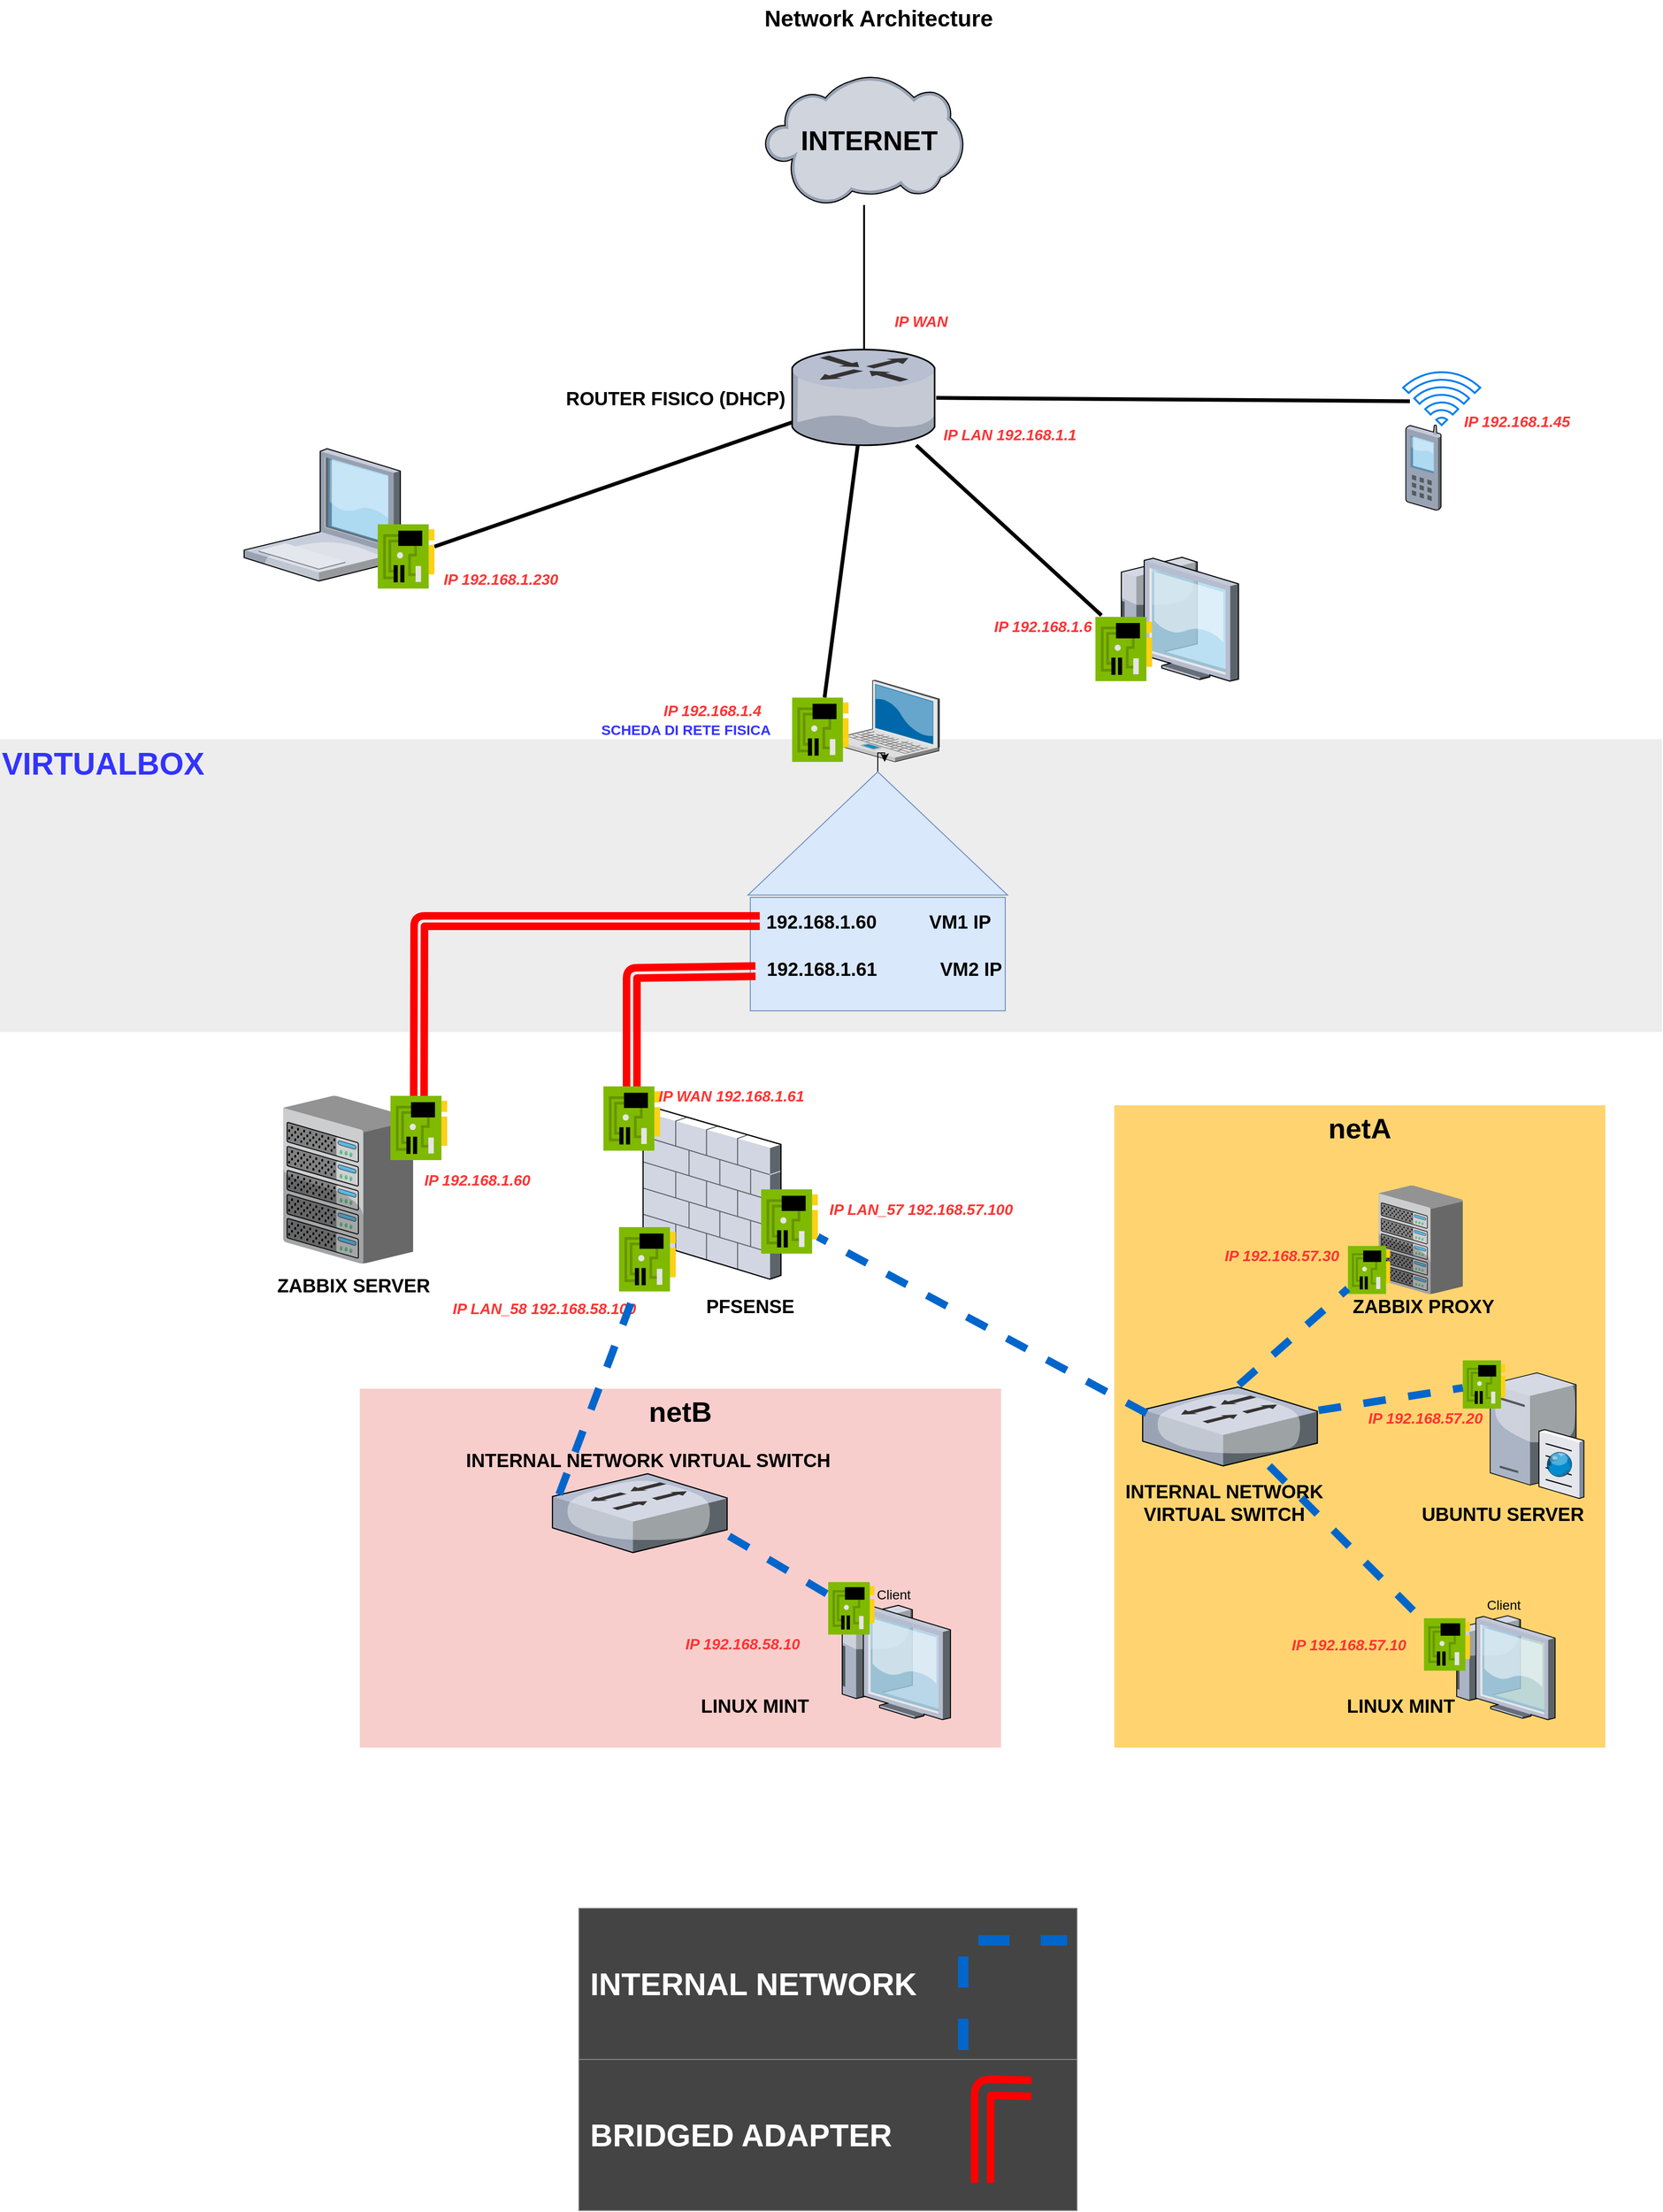 <mxfile version="13.6.4" type="github">
  <diagram name="Page-1" id="e3a06f82-3646-2815-327d-82caf3d4e204">
    <mxGraphModel dx="1702" dy="827" grid="1" gridSize="10" guides="1" tooltips="1" connect="1" arrows="1" fold="1" page="1" pageScale="1.5" pageWidth="1169" pageHeight="826" background="none" math="0" shadow="0">
      <root>
        <mxCell id="0" style=";html=1;" />
        <mxCell id="1" style=";html=1;" parent="0" />
        <mxCell id="6a7d8f32e03d9370-62" value="Network Architecture" style="text;strokeColor=none;fillColor=none;html=1;fontSize=24;fontStyle=1;verticalAlign=middle;align=center;" parent="1" vertex="1">
          <mxGeometry x="499" y="30" width="861" height="40" as="geometry" />
        </mxCell>
        <mxCell id="Nfk5zxaUeVj95vEAJOdN-1" value="" style="verticalLabelPosition=bottom;aspect=fixed;html=1;verticalAlign=top;align=center;outlineConnect=0;shape=mxgraph.citrix.cloud;" parent="1" vertex="1">
          <mxGeometry x="810" y="110" width="210" height="137.05" as="geometry" />
        </mxCell>
        <mxCell id="Nfk5zxaUeVj95vEAJOdN-2" value="&lt;div style=&quot;font-size: 29px;&quot;&gt;INTERNET&lt;/div&gt;" style="text;html=1;align=center;verticalAlign=middle;resizable=0;points=[];autosize=1;fontStyle=1;fontSize=29;" parent="1" vertex="1">
          <mxGeometry x="840" y="158.52" width="160" height="40" as="geometry" />
        </mxCell>
        <mxCell id="Nfk5zxaUeVj95vEAJOdN-3" style="edgeStyle=none;rounded=0;html=1;startSize=10;endSize=10;jettySize=auto;orthogonalLoop=1;fontSize=14;endArrow=none;endFill=0;strokeWidth=2;" parent="1" source="Nfk5zxaUeVj95vEAJOdN-4" target="Nfk5zxaUeVj95vEAJOdN-1" edge="1">
          <mxGeometry relative="1" as="geometry">
            <mxPoint x="916" y="400" as="sourcePoint" />
            <mxPoint x="936" y="389.997" as="targetPoint" />
          </mxGeometry>
        </mxCell>
        <mxCell id="Nfk5zxaUeVj95vEAJOdN-4" value="" style="verticalLabelPosition=bottom;aspect=fixed;html=1;verticalAlign=top;strokeColor=none;align=center;outlineConnect=0;shape=mxgraph.citrix.router;fontSize=29;" parent="1" vertex="1">
          <mxGeometry x="838.68" y="400" width="152.64" height="101.3" as="geometry" />
        </mxCell>
        <mxCell id="Nfk5zxaUeVj95vEAJOdN-5" value="&lt;font style=&quot;font-size: 20px&quot;&gt;ROUTER FISICO (DHCP)&lt;/font&gt;" style="text;html=1;align=center;verticalAlign=middle;resizable=0;points=[];autosize=1;fontSize=15;fontStyle=1" parent="1" vertex="1">
          <mxGeometry x="590" y="435.65" width="250" height="30" as="geometry" />
        </mxCell>
        <mxCell id="Nfk5zxaUeVj95vEAJOdN-6" value="&lt;i&gt;&lt;b&gt;&lt;font color=&quot;#FF3333&quot;&gt;&lt;font style=&quot;font-size: 16px&quot;&gt;IP WAN&lt;/font&gt;&lt;/font&gt;&lt;/b&gt;&lt;/i&gt;" style="text;html=1;align=center;verticalAlign=middle;resizable=0;points=[];autosize=1;fontSize=15;" parent="1" vertex="1">
          <mxGeometry x="940" y="360" width="70" height="20" as="geometry" />
        </mxCell>
        <mxCell id="Nfk5zxaUeVj95vEAJOdN-7" value="&lt;b&gt;&lt;font color=&quot;#FF3333&quot;&gt;&lt;i&gt;&lt;font style=&quot;font-size: 16px&quot;&gt;IP LAN 192.168.1.1&lt;br&gt;&lt;/font&gt;&lt;/i&gt;&lt;/font&gt;&lt;/b&gt;" style="text;html=1;align=center;verticalAlign=middle;resizable=0;points=[];autosize=1;fontSize=15;" parent="1" vertex="1">
          <mxGeometry x="988.5" y="480" width="160" height="20" as="geometry" />
        </mxCell>
        <mxCell id="Nfk5zxaUeVj95vEAJOdN-9" value="" style="verticalLabelPosition=bottom;aspect=fixed;html=1;verticalAlign=top;strokeColor=none;align=center;outlineConnect=0;shape=mxgraph.citrix.laptop_1;fontSize=15;" parent="1" vertex="1">
          <mxGeometry x="258.5" y="505" width="165.45" height="140" as="geometry" />
        </mxCell>
        <mxCell id="Nfk5zxaUeVj95vEAJOdN-11" value="" style="verticalLabelPosition=bottom;aspect=fixed;html=1;verticalAlign=top;strokeColor=none;align=center;outlineConnect=0;shape=mxgraph.citrix.thin_client;fontSize=15;" parent="1" vertex="1">
          <mxGeometry x="1180.5" y="620" width="131" height="131" as="geometry" />
        </mxCell>
        <mxCell id="Nfk5zxaUeVj95vEAJOdN-12" style="edgeStyle=none;rounded=0;html=1;startSize=10;endSize=10;jettySize=auto;orthogonalLoop=1;fontSize=14;endArrow=none;endFill=0;strokeWidth=4;" parent="1" source="Nfk5zxaUeVj95vEAJOdN-45" target="Nfk5zxaUeVj95vEAJOdN-4" edge="1">
          <mxGeometry relative="1" as="geometry">
            <mxPoint x="650.5" y="606.48" as="sourcePoint" />
            <mxPoint x="650.5" y="453.53" as="targetPoint" />
          </mxGeometry>
        </mxCell>
        <mxCell id="Nfk5zxaUeVj95vEAJOdN-13" style="edgeStyle=none;rounded=0;html=1;startSize=10;endSize=10;jettySize=auto;orthogonalLoop=1;fontSize=14;endArrow=none;endFill=0;strokeWidth=4;" parent="1" source="Nfk5zxaUeVj95vEAJOdN-44" target="Nfk5zxaUeVj95vEAJOdN-4" edge="1">
          <mxGeometry relative="1" as="geometry">
            <mxPoint x="835.413" y="770" as="sourcePoint" />
            <mxPoint x="848.68" y="477.19" as="targetPoint" />
          </mxGeometry>
        </mxCell>
        <mxCell id="Nfk5zxaUeVj95vEAJOdN-14" style="edgeStyle=none;rounded=0;html=1;startSize=10;endSize=10;jettySize=auto;orthogonalLoop=1;fontSize=14;endArrow=none;endFill=0;strokeWidth=4;exitX=1.024;exitY=-0.074;exitDx=0;exitDy=0;exitPerimeter=0;" parent="1" source="Nfk5zxaUeVj95vEAJOdN-19" target="Nfk5zxaUeVj95vEAJOdN-4" edge="1">
          <mxGeometry relative="1" as="geometry">
            <mxPoint x="951.809" y="645" as="sourcePoint" />
            <mxPoint x="1016.505" y="525.3" as="targetPoint" />
          </mxGeometry>
        </mxCell>
        <mxCell id="Nfk5zxaUeVj95vEAJOdN-16" style="edgeStyle=none;rounded=0;html=1;startSize=10;endSize=10;jettySize=auto;orthogonalLoop=1;fontSize=14;endArrow=none;endFill=0;strokeWidth=4;exitX=0.088;exitY=0.548;exitDx=0;exitDy=0;exitPerimeter=0;" parent="1" source="Nfk5zxaUeVj95vEAJOdN-48" target="Nfk5zxaUeVj95vEAJOdN-4" edge="1">
          <mxGeometry relative="1" as="geometry">
            <mxPoint x="1486.405" y="501.032" as="sourcePoint" />
            <mxPoint x="1117.387" y="430.0" as="targetPoint" />
          </mxGeometry>
        </mxCell>
        <mxCell id="Nfk5zxaUeVj95vEAJOdN-17" value="&lt;b&gt;&lt;font color=&quot;#FF3333&quot;&gt;&lt;i&gt;&lt;font style=&quot;font-size: 16px&quot;&gt;IP 192.168.1.4&lt;br&gt;&lt;/font&gt;&lt;/i&gt;&lt;/font&gt;&lt;/b&gt;" style="text;html=1;align=center;verticalAlign=middle;resizable=0;points=[];autosize=1;fontSize=15;" parent="1" vertex="1">
          <mxGeometry x="693.99" y="772.41" width="120" height="20" as="geometry" />
        </mxCell>
        <mxCell id="Nfk5zxaUeVj95vEAJOdN-18" value="&lt;b&gt;&lt;font color=&quot;#FF3333&quot;&gt;&lt;i&gt;&lt;font style=&quot;font-size: 16px&quot;&gt;IP 192.168.1.230&lt;br&gt;&lt;/font&gt;&lt;/i&gt;&lt;/font&gt;&lt;/b&gt;" style="text;html=1;align=center;verticalAlign=middle;resizable=0;points=[];autosize=1;fontSize=15;" parent="1" vertex="1">
          <mxGeometry x="460" y="633.18" width="140" height="20" as="geometry" />
        </mxCell>
        <mxCell id="Nfk5zxaUeVj95vEAJOdN-19" value="&lt;b&gt;&lt;font color=&quot;#FF3333&quot;&gt;&lt;i&gt;&lt;font style=&quot;font-size: 16px&quot;&gt;IP 192.168.1.6&lt;br&gt;&lt;/font&gt;&lt;/i&gt;&lt;/font&gt;&lt;/b&gt;" style="text;html=1;align=center;verticalAlign=middle;resizable=0;points=[];autosize=1;fontSize=15;" parent="1" vertex="1">
          <mxGeometry x="1043.5" y="682.82" width="120" height="20" as="geometry" />
        </mxCell>
        <mxCell id="Nfk5zxaUeVj95vEAJOdN-20" value="&lt;b&gt;&lt;font color=&quot;#FF3333&quot;&gt;&lt;i&gt;&lt;font style=&quot;font-size: 16px&quot;&gt;IP 192.168.1.45&lt;/font&gt;&lt;/i&gt;&lt;/font&gt;&lt;/b&gt;" style="text;html=1;align=center;verticalAlign=middle;resizable=0;points=[];autosize=1;fontSize=15;" parent="1" vertex="1">
          <mxGeometry x="1540.5" y="465.65" width="130" height="20" as="geometry" />
        </mxCell>
        <mxCell id="Nfk5zxaUeVj95vEAJOdN-22" value="&lt;div align=&quot;left&quot;&gt;&lt;font color=&quot;#3333FF&quot;&gt;&lt;b style=&quot;font-size: 33px&quot;&gt;&lt;font style=&quot;font-size: 33px&quot;&gt;VIRTUALBOX&lt;/font&gt;&lt;/b&gt;&lt;/font&gt;&lt;/div&gt;" style="whiteSpace=wrap;html=1;fillColor=#EDEDED;fontSize=14;strokeColor=none;verticalAlign=top;labelBackgroundColor=none;align=left;" parent="1" vertex="1">
          <mxGeometry y="812.41" width="1760" height="310" as="geometry" />
        </mxCell>
        <mxCell id="Nfk5zxaUeVj95vEAJOdN-40" value="" style="verticalLabelPosition=bottom;aspect=fixed;html=1;verticalAlign=top;strokeColor=none;align=center;outlineConnect=0;shape=mxgraph.citrix.laptop_2;labelBackgroundColor=none;fontSize=15;" parent="1" vertex="1">
          <mxGeometry x="878.75" y="750" width="116" height="86.5" as="geometry" />
        </mxCell>
        <mxCell id="Nfk5zxaUeVj95vEAJOdN-42" value="" style="verticalLabelPosition=bottom;aspect=fixed;html=1;verticalAlign=top;strokeColor=none;align=center;outlineConnect=0;shape=mxgraph.citrix.cell_phone;labelBackgroundColor=none;fontSize=15;" parent="1" vertex="1">
          <mxGeometry x="1488.5" y="480" width="37.5" height="90" as="geometry" />
        </mxCell>
        <mxCell id="Nfk5zxaUeVj95vEAJOdN-44" value="" style="aspect=fixed;html=1;points=[];align=center;image;fontSize=12;image=img/lib/mscae/NetworkInterfaceCard.svg;labelBackgroundColor=none;" parent="1" vertex="1">
          <mxGeometry x="838.68" y="768.32" width="60" height="68.18" as="geometry" />
        </mxCell>
        <mxCell id="Nfk5zxaUeVj95vEAJOdN-45" value="" style="aspect=fixed;html=1;points=[];align=center;image;fontSize=12;image=img/lib/mscae/NetworkInterfaceCard.svg;labelBackgroundColor=none;" parent="1" vertex="1">
          <mxGeometry x="400" y="585" width="60" height="68.18" as="geometry" />
        </mxCell>
        <mxCell id="Nfk5zxaUeVj95vEAJOdN-47" value="" style="aspect=fixed;html=1;points=[];align=center;image;fontSize=12;image=img/lib/mscae/NetworkInterfaceCard.svg;labelBackgroundColor=none;" parent="1" vertex="1">
          <mxGeometry x="1160" y="682.82" width="60" height="68.18" as="geometry" />
        </mxCell>
        <mxCell id="Nfk5zxaUeVj95vEAJOdN-48" value="" style="html=1;verticalLabelPosition=bottom;align=center;labelBackgroundColor=#ffffff;verticalAlign=top;strokeWidth=2;strokeColor=#0080F0;shadow=0;dashed=0;shape=mxgraph.ios7.icons.wifi;pointerEvents=1;fontSize=15;" parent="1" vertex="1">
          <mxGeometry x="1485.8" y="424" width="81.7" height="56" as="geometry" />
        </mxCell>
        <mxCell id="Nfk5zxaUeVj95vEAJOdN-50" value="SCHEDA DI RETE FISICA" style="text;html=1;align=center;verticalAlign=middle;resizable=0;points=[];autosize=1;fontSize=15;fontStyle=1;fontColor=#3333FF;" parent="1" vertex="1">
          <mxGeometry x="631" y="792.41" width="190" height="20" as="geometry" />
        </mxCell>
        <mxCell id="Nfk5zxaUeVj95vEAJOdN-52" value="" style="rounded=0;whiteSpace=wrap;html=1;labelBackgroundColor=none;fontSize=15;labelBorderColor=#3333FF;fillColor=#dae8fc;strokeColor=#6c8ebf;" parent="1" vertex="1">
          <mxGeometry x="794.5" y="980" width="270" height="120" as="geometry" />
        </mxCell>
        <mxCell id="Nfk5zxaUeVj95vEAJOdN-53" value="&lt;font style=&quot;font-size: 20px&quot;&gt;&lt;b&gt;192.168.1.60&amp;nbsp;&amp;nbsp;&amp;nbsp;&amp;nbsp;&amp;nbsp;&amp;nbsp;&amp;nbsp;&amp;nbsp;&amp;nbsp; VM1 IP&lt;/b&gt;&lt;/font&gt;" style="text;html=1;align=center;verticalAlign=middle;resizable=0;points=[];autosize=1;fontSize=15;fontColor=#000000;" parent="1" vertex="1">
          <mxGeometry x="804.5" y="990" width="250" height="30" as="geometry" />
        </mxCell>
        <mxCell id="Nfk5zxaUeVj95vEAJOdN-54" value="&lt;div align=&quot;left&quot;&gt;&lt;font style=&quot;font-size: 20px&quot;&gt;&lt;b&gt;192.168.1.61 &amp;nbsp;&amp;nbsp;&amp;nbsp;&amp;nbsp;&amp;nbsp; &amp;nbsp;&amp;nbsp; &amp;nbsp; VM2 IP&lt;/b&gt;&lt;/font&gt;&lt;/div&gt;" style="text;html=1;align=left;verticalAlign=middle;resizable=0;points=[];autosize=1;fontSize=15;fontColor=#000000;" parent="1" vertex="1">
          <mxGeometry x="810" y="1040" width="260" height="30" as="geometry" />
        </mxCell>
        <mxCell id="yDgh2pboNB-Rd3pBc1ei-1" style="edgeStyle=orthogonalEdgeStyle;rounded=0;orthogonalLoop=1;jettySize=auto;html=1;exitX=1;exitY=0.5;exitDx=0;exitDy=0;" parent="1" source="Nfk5zxaUeVj95vEAJOdN-55" target="Nfk5zxaUeVj95vEAJOdN-40" edge="1">
          <mxGeometry relative="1" as="geometry" />
        </mxCell>
        <mxCell id="Nfk5zxaUeVj95vEAJOdN-55" value="" style="triangle;whiteSpace=wrap;html=1;labelBackgroundColor=none;fontSize=15;rotation=-90;fillColor=#dae8fc;strokeColor=#6c8ebf;" parent="1" vertex="1">
          <mxGeometry x="864.25" y="774.75" width="130.5" height="275" as="geometry" />
        </mxCell>
        <mxCell id="Nfk5zxaUeVj95vEAJOdN-57" value="" style="verticalLabelPosition=bottom;aspect=fixed;html=1;verticalAlign=top;strokeColor=none;align=center;outlineConnect=0;shape=mxgraph.citrix.chassis;labelBackgroundColor=none;fontSize=15;fontColor=#000000;" parent="1" vertex="1">
          <mxGeometry x="300" y="1190" width="137.5" height="177.5" as="geometry" />
        </mxCell>
        <mxCell id="Nfk5zxaUeVj95vEAJOdN-58" value="" style="aspect=fixed;html=1;points=[];align=center;image;fontSize=12;image=img/lib/mscae/NetworkInterfaceCard.svg;labelBackgroundColor=none;" parent="1" vertex="1">
          <mxGeometry x="413.5" y="1190" width="60" height="68.18" as="geometry" />
        </mxCell>
        <mxCell id="Nfk5zxaUeVj95vEAJOdN-60" value="&lt;b&gt;&lt;font color=&quot;#FF3333&quot;&gt;&lt;i&gt;&lt;font style=&quot;font-size: 16px&quot;&gt;IP 192.168.1.60&lt;/font&gt;&lt;/i&gt;&lt;/font&gt;&lt;/b&gt;" style="text;html=1;align=center;verticalAlign=middle;resizable=0;points=[];autosize=1;fontSize=15;" parent="1" vertex="1">
          <mxGeometry x="440" y="1268.75" width="130" height="20" as="geometry" />
        </mxCell>
        <mxCell id="Nfk5zxaUeVj95vEAJOdN-61" value="&lt;font style=&quot;font-size: 20px&quot; face=&quot;Helvetica&quot;&gt;&lt;b&gt;ZABBIX SERVER&lt;/b&gt;&lt;/font&gt;" style="text;html=1;align=center;verticalAlign=middle;resizable=0;points=[];autosize=1;fontSize=15;fontColor=#000000;" parent="1" vertex="1">
          <mxGeometry x="283.5" y="1375" width="180" height="30" as="geometry" />
        </mxCell>
        <mxCell id="Nfk5zxaUeVj95vEAJOdN-62" value="" style="verticalLabelPosition=bottom;aspect=fixed;html=1;verticalAlign=top;strokeColor=none;shape=mxgraph.citrix.firewall;fillColor=#66B2FF;gradientColor=#0066CC;fontSize=14;" parent="1" vertex="1">
          <mxGeometry x="681" y="1203" width="145.97" height="181" as="geometry" />
        </mxCell>
        <mxCell id="Nfk5zxaUeVj95vEAJOdN-64" value="" style="aspect=fixed;html=1;points=[];align=center;image;fontSize=12;image=img/lib/mscae/NetworkInterfaceCard.svg;labelBackgroundColor=none;" parent="1" vertex="1">
          <mxGeometry x="639" y="1180" width="60" height="68.18" as="geometry" />
        </mxCell>
        <mxCell id="Nfk5zxaUeVj95vEAJOdN-65" value="" style="aspect=fixed;html=1;points=[];align=center;image;fontSize=12;image=img/lib/mscae/NetworkInterfaceCard.svg;labelBackgroundColor=none;" parent="1" vertex="1">
          <mxGeometry x="655.5" y="1329" width="60" height="68.18" as="geometry" />
        </mxCell>
        <mxCell id="Nfk5zxaUeVj95vEAJOdN-66" value="" style="aspect=fixed;html=1;points=[];align=center;image;fontSize=12;image=img/lib/mscae/NetworkInterfaceCard.svg;labelBackgroundColor=none;" parent="1" vertex="1">
          <mxGeometry x="806" y="1289" width="60" height="68.18" as="geometry" />
        </mxCell>
        <mxCell id="Nfk5zxaUeVj95vEAJOdN-67" value="&lt;font style=&quot;font-size: 20px&quot;&gt;&lt;b&gt;PFSENSE&lt;/b&gt;&lt;/font&gt;" style="text;html=1;align=center;verticalAlign=middle;resizable=0;points=[];autosize=1;fontSize=15;fontColor=#000000;" parent="1" vertex="1">
          <mxGeometry x="739" y="1397.18" width="110" height="30" as="geometry" />
        </mxCell>
        <mxCell id="Nfk5zxaUeVj95vEAJOdN-69" value="&lt;b&gt;&lt;font color=&quot;#FF3333&quot;&gt;&lt;i&gt;&lt;font style=&quot;font-size: 16px&quot;&gt;IP WAN 192.168.1.61&lt;/font&gt;&lt;/i&gt;&lt;/font&gt;&lt;/b&gt;" style="text;html=1;align=center;verticalAlign=middle;resizable=0;points=[];autosize=1;fontSize=15;" parent="1" vertex="1">
          <mxGeometry x="689" y="1180" width="170" height="20" as="geometry" />
        </mxCell>
        <mxCell id="Nfk5zxaUeVj95vEAJOdN-70" value="&lt;b&gt;&lt;font color=&quot;#FF3333&quot;&gt;&lt;i&gt;&lt;font style=&quot;font-size: 16px&quot;&gt;IP LAN_58 192.168.58.100&lt;/font&gt;&lt;/i&gt;&lt;/font&gt;&lt;/b&gt;" style="text;html=1;align=center;verticalAlign=middle;resizable=0;points=[];autosize=1;fontSize=15;" parent="1" vertex="1">
          <mxGeometry x="471" y="1405" width="210" height="20" as="geometry" />
        </mxCell>
        <mxCell id="Nfk5zxaUeVj95vEAJOdN-71" value="&lt;b&gt;&lt;font color=&quot;#FF3333&quot;&gt;&lt;i&gt;&lt;font style=&quot;font-size: 16px&quot;&gt;IP LAN_57 192.168.57.100&lt;/font&gt;&lt;/i&gt;&lt;/font&gt;&lt;/b&gt;" style="text;html=1;align=center;verticalAlign=middle;resizable=0;points=[];autosize=1;fontSize=15;" parent="1" vertex="1">
          <mxGeometry x="870" y="1300" width="210" height="20" as="geometry" />
        </mxCell>
        <mxCell id="Nfk5zxaUeVj95vEAJOdN-72" value="&lt;font style=&quot;font-size: 30px&quot;&gt;&lt;b&gt;netB&lt;/b&gt;&lt;/font&gt;" style="whiteSpace=wrap;html=1;fillColor=#f8cecc;fontSize=14;strokeColor=none;verticalAlign=top;" parent="1" vertex="1">
          <mxGeometry x="381" y="1500" width="679" height="380" as="geometry" />
        </mxCell>
        <mxCell id="Nfk5zxaUeVj95vEAJOdN-75" style="edgeStyle=none;rounded=0;html=1;startSize=10;endSize=10;jettySize=auto;orthogonalLoop=1;fontSize=14;endArrow=none;endFill=0;strokeWidth=8;strokeColor=#0066CC;exitX=1.011;exitY=0.791;exitDx=0;exitDy=0;exitPerimeter=0;dashed=1;" parent="1" source="Nfk5zxaUeVj95vEAJOdN-76" target="Nfk5zxaUeVj95vEAJOdN-84" edge="1">
          <mxGeometry relative="1" as="geometry" />
        </mxCell>
        <mxCell id="Nfk5zxaUeVj95vEAJOdN-76" value="" style="verticalLabelPosition=bottom;aspect=fixed;html=1;verticalAlign=top;strokeColor=none;shape=mxgraph.citrix.switch;fillColor=#66B2FF;gradientColor=#0066CC;fontSize=14;rotation=0;" parent="1" vertex="1">
          <mxGeometry x="585" y="1590" width="185" height="83.45" as="geometry" />
        </mxCell>
        <mxCell id="Nfk5zxaUeVj95vEAJOdN-77" value="Client" style="verticalLabelPosition=top;aspect=fixed;html=1;verticalAlign=bottom;strokeColor=none;shape=mxgraph.citrix.thin_client;fillColor=#66B2FF;gradientColor=#0066CC;fontSize=14;labelPosition=center;align=center;" parent="1" vertex="1">
          <mxGeometry x="885.5" y="1729.34" width="121" height="121" as="geometry" />
        </mxCell>
        <mxCell id="Nfk5zxaUeVj95vEAJOdN-83" value="&lt;font style=&quot;font-size: 20px&quot;&gt;&lt;b&gt;LINUX MINT&lt;/b&gt;&lt;/font&gt;" style="text;html=1;align=center;verticalAlign=middle;resizable=0;points=[];autosize=1;fontSize=15;fontColor=#000000;" parent="1" vertex="1">
          <mxGeometry x="734.25" y="1820.34" width="130" height="30" as="geometry" />
        </mxCell>
        <mxCell id="Nfk5zxaUeVj95vEAJOdN-84" value="" style="aspect=fixed;html=1;points=[];align=center;image;fontSize=12;image=img/lib/mscae/NetworkInterfaceCard.svg;labelBackgroundColor=none;" parent="1" vertex="1">
          <mxGeometry x="877" y="1704.66" width="49" height="55.68" as="geometry" />
        </mxCell>
        <mxCell id="Nfk5zxaUeVj95vEAJOdN-85" value="&lt;font color=&quot;#FF3333&quot;&gt;&lt;i&gt;&lt;font style=&quot;font-size: 16px&quot;&gt;IP 192.168.58.10&lt;/font&gt;&lt;/i&gt;&lt;/font&gt;" style="text;html=1;align=center;verticalAlign=middle;resizable=0;points=[];autosize=1;fontSize=15;fontStyle=1" parent="1" vertex="1">
          <mxGeometry x="715.5" y="1760.34" width="140" height="20" as="geometry" />
        </mxCell>
        <mxCell id="Nfk5zxaUeVj95vEAJOdN-86" value="&lt;font style=&quot;font-size: 20px&quot;&gt;&lt;b&gt;INTERNAL NETWORK VIRTUAL SWITCH&lt;/b&gt;&lt;/font&gt;" style="text;html=1;align=center;verticalAlign=middle;resizable=0;points=[];autosize=1;fontSize=15;fontColor=#000000;" parent="1" vertex="1">
          <mxGeometry x="485.5" y="1560" width="400" height="30" as="geometry" />
        </mxCell>
        <mxCell id="Nfk5zxaUeVj95vEAJOdN-88" style="edgeStyle=none;rounded=0;html=1;startSize=10;endSize=10;jettySize=auto;orthogonalLoop=1;fontSize=14;endArrow=none;endFill=0;strokeWidth=8;exitX=0.038;exitY=0.264;exitDx=0;exitDy=0;exitPerimeter=0;dashed=1;strokeColor=#0066CC;" parent="1" source="Nfk5zxaUeVj95vEAJOdN-76" target="Nfk5zxaUeVj95vEAJOdN-65" edge="1">
          <mxGeometry relative="1" as="geometry">
            <mxPoint x="896.013" y="1180" as="sourcePoint" />
            <mxPoint x="962.977" y="911.3" as="targetPoint" />
          </mxGeometry>
        </mxCell>
        <mxCell id="Nfk5zxaUeVj95vEAJOdN-96" value="&lt;font style=&quot;font-size: 30px&quot;&gt;&lt;b&gt;netA&lt;/b&gt;&lt;/font&gt;" style="whiteSpace=wrap;html=1;fillColor=#FFD470;gradientColor=none;fontSize=14;strokeColor=none;verticalAlign=top;" parent="1" vertex="1">
          <mxGeometry x="1180" y="1200" width="520" height="680" as="geometry" />
        </mxCell>
        <mxCell id="Nfk5zxaUeVj95vEAJOdN-102" value="" style="verticalLabelPosition=bottom;aspect=fixed;html=1;verticalAlign=top;strokeColor=none;shape=mxgraph.citrix.switch;fillColor=#66B2FF;gradientColor=#0066CC;fontSize=14;rotation=0;" parent="1" vertex="1">
          <mxGeometry x="1210" y="1498.27" width="185" height="83.45" as="geometry" />
        </mxCell>
        <mxCell id="Nfk5zxaUeVj95vEAJOdN-103" value="&lt;div&gt;&lt;font style=&quot;font-size: 20px&quot;&gt;&lt;b&gt;INTERNAL NETWORK&lt;/b&gt;&lt;/font&gt;&lt;/div&gt;&lt;div&gt;&lt;font style=&quot;font-size: 20px&quot;&gt;&lt;b&gt; VIRTUAL SWITCH&lt;/b&gt;&lt;/font&gt;&lt;/div&gt;" style="text;html=1;align=center;verticalAlign=middle;resizable=0;points=[];autosize=1;fontSize=15;fontColor=#000000;" parent="1" vertex="1">
          <mxGeometry x="1180.5" y="1600" width="230" height="40" as="geometry" />
        </mxCell>
        <mxCell id="Nfk5zxaUeVj95vEAJOdN-104" value="Client" style="verticalLabelPosition=top;aspect=fixed;html=1;verticalAlign=bottom;strokeColor=none;shape=mxgraph.citrix.thin_client;fillColor=#66B2FF;gradientColor=#0066CC;fontSize=14;labelPosition=center;align=center;" parent="1" vertex="1">
          <mxGeometry x="1536.75" y="1740.34" width="110" height="110" as="geometry" />
        </mxCell>
        <mxCell id="Nfk5zxaUeVj95vEAJOdN-105" value="&lt;font style=&quot;font-size: 20px&quot;&gt;&lt;b&gt;LINUX MINT&lt;/b&gt;&lt;/font&gt;" style="text;html=1;align=center;verticalAlign=middle;resizable=0;points=[];autosize=1;fontSize=15;fontColor=#000000;" parent="1" vertex="1">
          <mxGeometry x="1417.75" y="1820.34" width="130" height="30" as="geometry" />
        </mxCell>
        <mxCell id="Nfk5zxaUeVj95vEAJOdN-106" value="" style="aspect=fixed;html=1;points=[];align=center;image;fontSize=12;image=img/lib/mscae/NetworkInterfaceCard.svg;labelBackgroundColor=none;" parent="1" vertex="1">
          <mxGeometry x="1507.75" y="1742.84" width="49" height="55.68" as="geometry" />
        </mxCell>
        <mxCell id="Nfk5zxaUeVj95vEAJOdN-107" value="&lt;font color=&quot;#FF3333&quot;&gt;&lt;i&gt;&lt;font style=&quot;font-size: 16px&quot;&gt;IP 192.168.57.10&lt;/font&gt;&lt;/i&gt;&lt;/font&gt;" style="text;html=1;align=center;verticalAlign=middle;resizable=0;points=[];autosize=1;fontSize=15;fontStyle=1" parent="1" vertex="1">
          <mxGeometry x="1358.25" y="1760.68" width="140" height="20" as="geometry" />
        </mxCell>
        <mxCell id="Nfk5zxaUeVj95vEAJOdN-108" value="" style="verticalLabelPosition=bottom;aspect=fixed;html=1;verticalAlign=top;strokeColor=none;align=center;outlineConnect=0;shape=mxgraph.citrix.chassis;labelBackgroundColor=none;fontSize=15;fontColor=#000000;" parent="1" vertex="1">
          <mxGeometry x="1460" y="1284.97" width="89" height="114.89" as="geometry" />
        </mxCell>
        <mxCell id="Nfk5zxaUeVj95vEAJOdN-109" value="" style="aspect=fixed;html=1;points=[];align=center;image;fontSize=12;image=img/lib/mscae/NetworkInterfaceCard.svg;labelBackgroundColor=none;" parent="1" vertex="1">
          <mxGeometry x="1427.25" y="1348.72" width="45" height="51.14" as="geometry" />
        </mxCell>
        <mxCell id="Nfk5zxaUeVj95vEAJOdN-110" value="&lt;b&gt;&lt;font color=&quot;#FF3333&quot;&gt;&lt;i&gt;&lt;font style=&quot;font-size: 16px&quot;&gt;IP 192.168.57.30&lt;/font&gt;&lt;/i&gt;&lt;/font&gt;&lt;/b&gt;" style="text;html=1;align=center;verticalAlign=middle;resizable=0;points=[];autosize=1;fontSize=15;" parent="1" vertex="1">
          <mxGeometry x="1287.25" y="1348.72" width="140" height="20" as="geometry" />
        </mxCell>
        <mxCell id="Nfk5zxaUeVj95vEAJOdN-111" value="&lt;font style=&quot;font-size: 20px&quot; face=&quot;Helvetica&quot;&gt;&lt;b&gt;ZABBIX PROXY&lt;br&gt;&lt;/b&gt;&lt;/font&gt;" style="text;html=1;align=center;verticalAlign=middle;resizable=0;points=[];autosize=1;fontSize=15;fontColor=#000000;" parent="1" vertex="1">
          <mxGeometry x="1427.25" y="1397.18" width="160" height="30" as="geometry" />
        </mxCell>
        <mxCell id="Nfk5zxaUeVj95vEAJOdN-112" style="edgeStyle=none;rounded=0;html=1;startSize=10;endSize=10;jettySize=auto;orthogonalLoop=1;fontSize=14;endArrow=none;endFill=0;strokeWidth=8;exitX=0.551;exitY=-0.027;exitDx=0;exitDy=0;exitPerimeter=0;strokeColor=#0066CC;dashed=1;" parent="1" source="Nfk5zxaUeVj95vEAJOdN-102" target="Nfk5zxaUeVj95vEAJOdN-109" edge="1">
          <mxGeometry relative="1" as="geometry">
            <mxPoint x="1329.005" y="1539.778" as="sourcePoint" />
            <mxPoint x="1351.049" y="1326.93" as="targetPoint" />
          </mxGeometry>
        </mxCell>
        <mxCell id="Nfk5zxaUeVj95vEAJOdN-113" style="edgeStyle=none;rounded=0;html=1;startSize=10;endSize=10;jettySize=auto;orthogonalLoop=1;fontSize=14;endArrow=none;endFill=0;strokeWidth=8;strokeColor=#0066CC;dashed=1;" parent="1" source="Nfk5zxaUeVj95vEAJOdN-102" target="Nfk5zxaUeVj95vEAJOdN-106" edge="1">
          <mxGeometry relative="1" as="geometry">
            <mxPoint x="1348.02" y="1523.041" as="sourcePoint" />
            <mxPoint x="1439.16" y="1409.86" as="targetPoint" />
          </mxGeometry>
        </mxCell>
        <mxCell id="Nfk5zxaUeVj95vEAJOdN-114" value="" style="verticalLabelPosition=top;aspect=fixed;html=1;verticalAlign=bottom;strokeColor=none;shape=mxgraph.citrix.cache_server;fillColor=#66B2FF;gradientColor=#0066CC;fontSize=14;labelPosition=center;align=center;" parent="1" vertex="1">
          <mxGeometry x="1578" y="1480" width="99" height="135.95" as="geometry" />
        </mxCell>
        <mxCell id="Nfk5zxaUeVj95vEAJOdN-116" value="" style="aspect=fixed;html=1;points=[];align=center;image;fontSize=12;image=img/lib/mscae/NetworkInterfaceCard.svg;labelBackgroundColor=none;" parent="1" vertex="1">
          <mxGeometry x="1549" y="1470" width="45" height="51.14" as="geometry" />
        </mxCell>
        <mxCell id="Nfk5zxaUeVj95vEAJOdN-117" value="&lt;b&gt;&lt;font color=&quot;#FF3333&quot;&gt;&lt;i&gt;&lt;font style=&quot;font-size: 16px&quot;&gt;IP 192.168.57.20&lt;/font&gt;&lt;/i&gt;&lt;/font&gt;&lt;/b&gt;" style="text;html=1;align=center;verticalAlign=middle;resizable=0;points=[];autosize=1;fontSize=15;" parent="1" vertex="1">
          <mxGeometry x="1439.25" y="1521.14" width="140" height="20" as="geometry" />
        </mxCell>
        <mxCell id="Nfk5zxaUeVj95vEAJOdN-118" value="&lt;font style=&quot;font-size: 20px&quot;&gt;&lt;b&gt;UBUNTU SERVER&lt;/b&gt;&lt;/font&gt;" style="text;html=1;align=center;verticalAlign=middle;resizable=0;points=[];autosize=1;fontSize=15;fontColor=#000000;" parent="1" vertex="1">
          <mxGeometry x="1495.5" y="1616.73" width="190" height="30" as="geometry" />
        </mxCell>
        <mxCell id="Nfk5zxaUeVj95vEAJOdN-119" style="edgeStyle=none;rounded=0;html=1;startSize=10;endSize=10;jettySize=auto;orthogonalLoop=1;fontSize=14;endArrow=none;endFill=0;strokeWidth=8;exitX=1.007;exitY=0.296;exitDx=0;exitDy=0;exitPerimeter=0;strokeColor=#0066CC;dashed=1;" parent="1" source="Nfk5zxaUeVj95vEAJOdN-102" target="Nfk5zxaUeVj95vEAJOdN-116" edge="1">
          <mxGeometry relative="1" as="geometry">
            <mxPoint x="1348.02" y="1523.041" as="sourcePoint" />
            <mxPoint x="1439.16" y="1409.86" as="targetPoint" />
          </mxGeometry>
        </mxCell>
        <mxCell id="Nfk5zxaUeVj95vEAJOdN-120" style="edgeStyle=none;rounded=0;html=1;startSize=10;endSize=10;jettySize=auto;orthogonalLoop=1;fontSize=14;endArrow=none;endFill=0;strokeWidth=8;exitX=0.022;exitY=0.332;exitDx=0;exitDy=0;exitPerimeter=0;dashed=1;strokeColor=#0066CC;" parent="1" source="Nfk5zxaUeVj95vEAJOdN-102" target="Nfk5zxaUeVj95vEAJOdN-66" edge="1">
          <mxGeometry relative="1" as="geometry">
            <mxPoint x="669.925" y="1620.028" as="sourcePoint" />
            <mxPoint x="691.969" y="1407.18" as="targetPoint" />
          </mxGeometry>
        </mxCell>
        <mxCell id="yDgh2pboNB-Rd3pBc1ei-2" value="" style="strokeWidth=1;html=1;shadow=0;dashed=0;shape=mxgraph.android.rrect;rSize=0;strokeColor=#888888;fillColor=#444444;" parent="1" vertex="1">
          <mxGeometry x="613" y="2050" width="527.5" height="320" as="geometry" />
        </mxCell>
        <mxCell id="yDgh2pboNB-Rd3pBc1ei-4" value="&lt;font style=&quot;font-size: 33px&quot;&gt;&lt;b&gt;BRIDGED ADAPTER&lt;br&gt;&lt;/b&gt;&lt;/font&gt;" style="strokeColor=inherit;fillColor=inherit;gradientColor=inherit;strokeWidth=1;html=1;shadow=0;dashed=0;shape=mxgraph.android.rrect;rSize=0;align=left;spacingLeft=10;fontSize=8;fontColor=#ffffff;" parent="yDgh2pboNB-Rd3pBc1ei-2" vertex="1">
          <mxGeometry y="160" width="527.5" height="160" as="geometry" />
        </mxCell>
        <mxCell id="yDgh2pboNB-Rd3pBc1ei-3" value="&lt;b&gt;&lt;font style=&quot;font-size: 33px&quot;&gt;INTERNAL NETWORK&lt;/font&gt;&lt;/b&gt;" style="strokeColor=inherit;fillColor=inherit;gradientColor=inherit;strokeWidth=1;html=1;shadow=0;dashed=0;shape=mxgraph.android.rrect;rSize=0;align=left;spacingLeft=10;fontSize=8;fontColor=#ffffff;" parent="yDgh2pboNB-Rd3pBc1ei-2" vertex="1">
          <mxGeometry width="527.5" height="160" as="geometry" />
        </mxCell>
        <mxCell id="yDgh2pboNB-Rd3pBc1ei-9" value="" style="shape=link;html=1;width=10;strokeWidth=8;strokeColor=#FF0000;" parent="yDgh2pboNB-Rd3pBc1ei-2" edge="1">
          <mxGeometry width="100" relative="1" as="geometry">
            <mxPoint x="427.498" y="290.5" as="sourcePoint" />
            <mxPoint x="479.277" y="190.5" as="targetPoint" />
            <Array as="points">
              <mxPoint x="427.498" y="189.5" />
            </Array>
          </mxGeometry>
        </mxCell>
        <mxCell id="yDgh2pboNB-Rd3pBc1ei-13" style="edgeStyle=none;rounded=0;html=1;startSize=10;endSize=10;jettySize=auto;orthogonalLoop=1;fontSize=14;endArrow=none;endFill=0;strokeWidth=11;strokeColor=#0066CC;dashed=1;" parent="yDgh2pboNB-Rd3pBc1ei-2" edge="1">
          <mxGeometry relative="1" as="geometry">
            <mxPoint x="407" y="150" as="sourcePoint" />
            <mxPoint x="517" y="34" as="targetPoint" />
            <Array as="points">
              <mxPoint x="407" y="34" />
            </Array>
          </mxGeometry>
        </mxCell>
        <mxCell id="yDgh2pboNB-Rd3pBc1ei-7" value="" style="shape=link;html=1;width=4;strokeWidth=8;strokeColor=#FF0000;" parent="1" source="Nfk5zxaUeVj95vEAJOdN-58" target="Nfk5zxaUeVj95vEAJOdN-53" edge="1">
          <mxGeometry width="100" relative="1" as="geometry">
            <mxPoint x="990" y="1290" as="sourcePoint" />
            <mxPoint x="1030" y="1230" as="targetPoint" />
            <Array as="points">
              <mxPoint x="444" y="1005" />
            </Array>
          </mxGeometry>
        </mxCell>
        <mxCell id="yDgh2pboNB-Rd3pBc1ei-8" value="" style="shape=link;html=1;width=4;strokeWidth=8;strokeColor=#FF0000;" parent="1" source="Nfk5zxaUeVj95vEAJOdN-64" edge="1">
          <mxGeometry width="100" relative="1" as="geometry">
            <mxPoint x="497.038" y="1248.18" as="sourcePoint" />
            <mxPoint x="800" y="1058" as="targetPoint" />
            <Array as="points">
              <mxPoint x="669" y="1060" />
            </Array>
          </mxGeometry>
        </mxCell>
      </root>
    </mxGraphModel>
  </diagram>
</mxfile>
